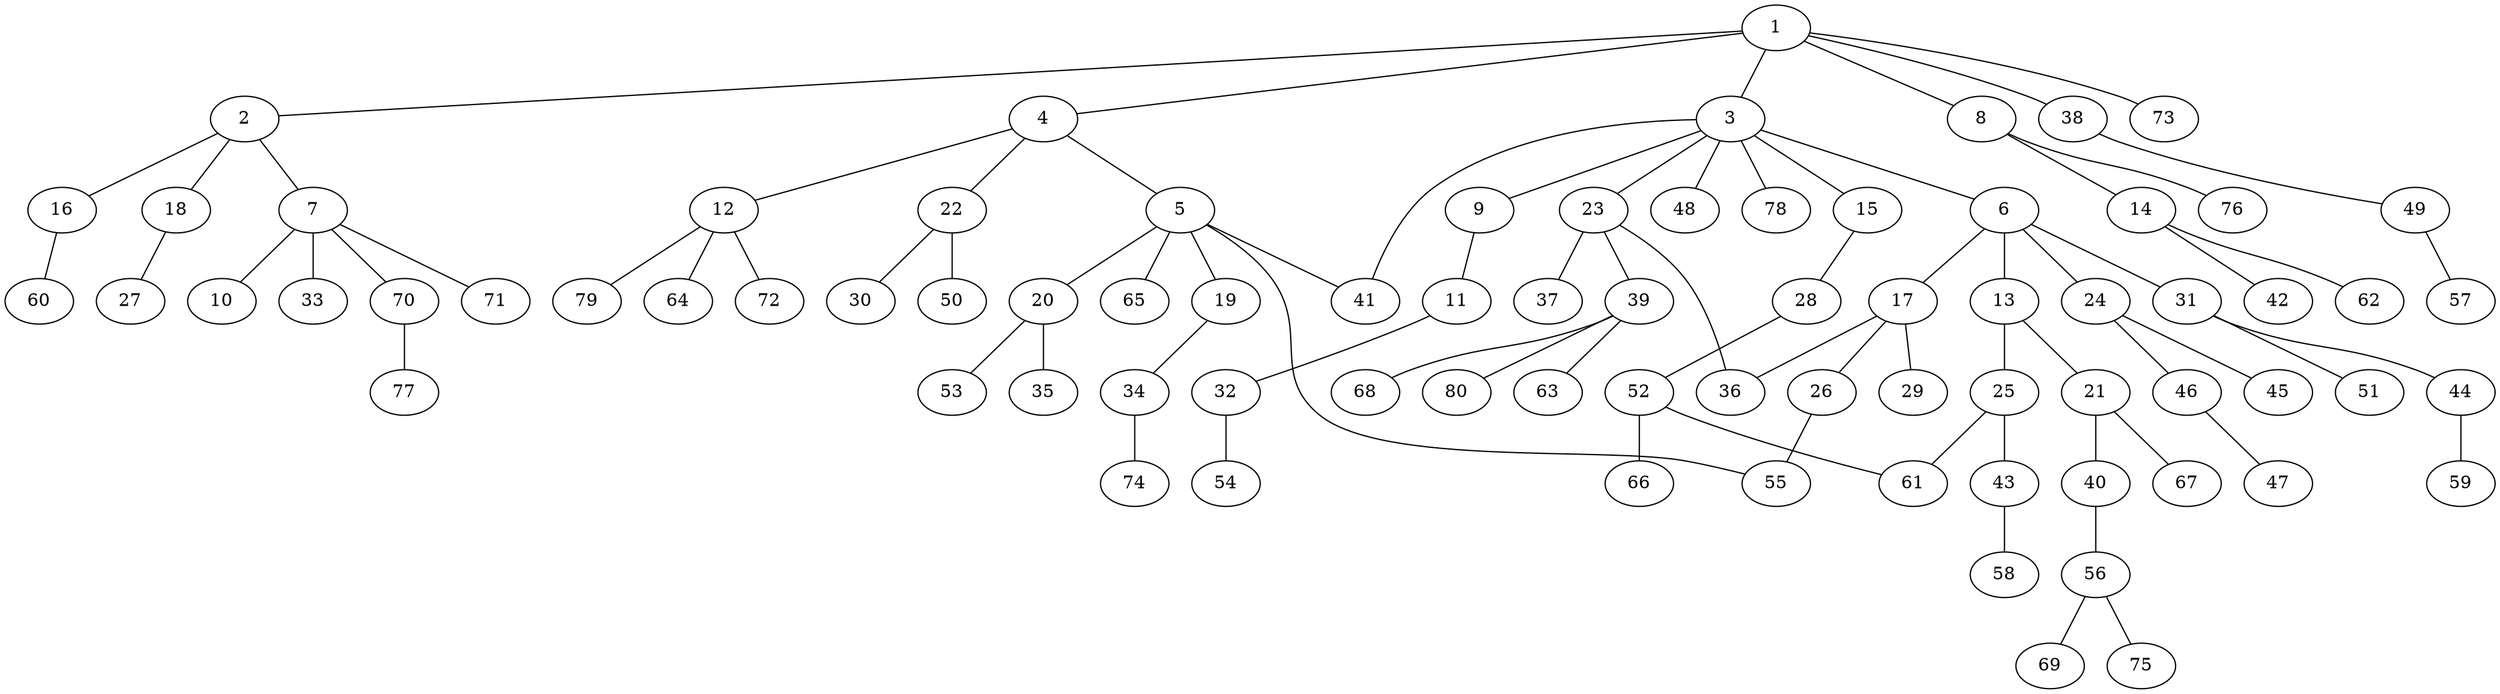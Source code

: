 graph graphname {1--2
1--3
1--4
1--8
1--38
1--73
2--7
2--16
2--18
3--6
3--9
3--15
3--23
3--41
3--48
3--78
4--5
4--12
4--22
5--19
5--20
5--41
5--55
5--65
6--13
6--17
6--24
6--31
7--10
7--33
7--70
7--71
8--14
8--76
9--11
11--32
12--64
12--72
12--79
13--21
13--25
14--42
14--62
15--28
16--60
17--26
17--29
17--36
18--27
19--34
20--35
20--53
21--40
21--67
22--30
22--50
23--36
23--37
23--39
24--45
24--46
25--43
25--61
26--55
28--52
31--44
31--51
32--54
34--74
38--49
39--63
39--68
39--80
40--56
43--58
44--59
46--47
49--57
52--61
52--66
56--69
56--75
70--77
}